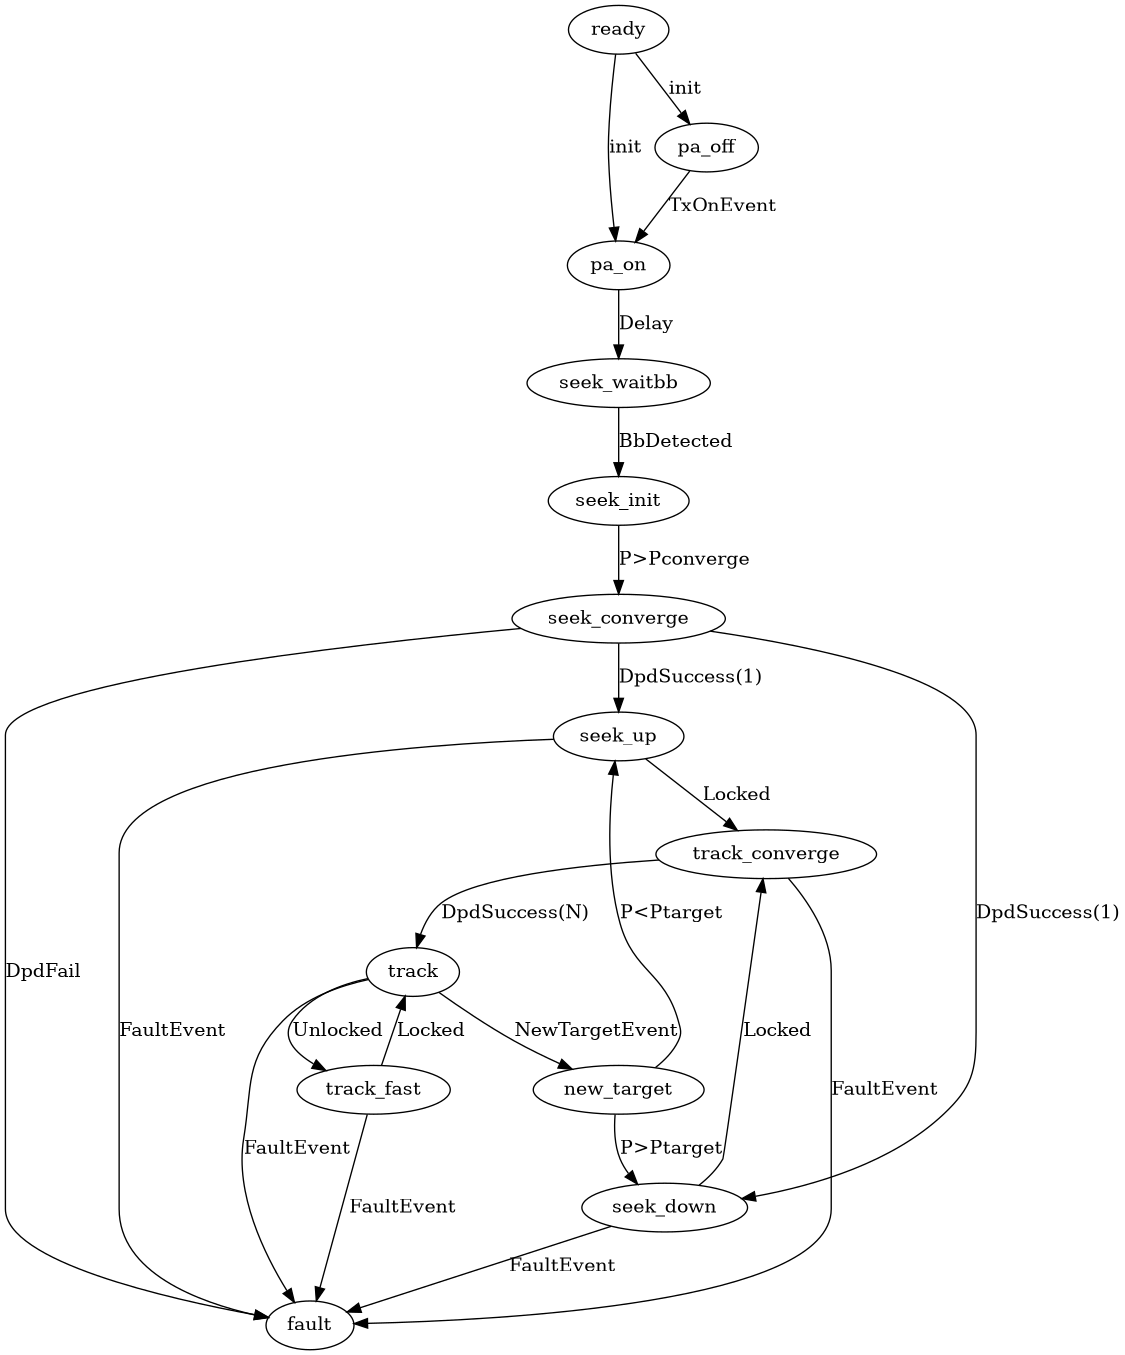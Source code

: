 digraph TxGainControlStateMachine {
	size="7.5,10"
	
	ready -> pa_off [ label = "init" ];
	ready -> pa_on [ label = "init" ];
	pa_off -> pa_on [ label = "TxOnEvent" ];
	pa_on -> seek_waitbb [ label = "Delay" ];
	seek_waitbb -> seek_init [ label = "BbDetected" ];
	seek_init -> seek_converge [ label = "P>Pconverge" ];
	seek_converge -> seek_up [ label = "DpdSuccess(1)" ];
	seek_converge -> seek_down [ label = "DpdSuccess(1)" ];
	seek_up -> track_converge [ label = "Locked" ];
	seek_down -> track_converge [ label = "Locked" ];
	track_converge -> track [ label = "DpdSuccess(N)" ];
	track -> track_fast [ label = "Unlocked" ];
	track_fast -> track [ label = "Locked" ];
	track -> new_target [ label = "NewTargetEvent" ];
	new_target -> seek_up [ label = "P<Ptarget" ];
	new_target -> seek_down [ label = "P>Ptarget" ];
	track -> fault [ label = "FaultEvent" ];
	track_fast -> fault [ label = "FaultEvent" ];
	track_converge -> fault [ label = "FaultEvent" ];
	seek_up -> fault [ label = "FaultEvent" ];
	seek_down -> fault [ label = "FaultEvent" ];
	seek_converge -> fault [ label = "DpdFail" ];

	//{ rank=same; ready, pa_off, pa_on, new_target, fault }
	//{ rank=same; seek_wait_bb, seek_init, seek_converge, seek_up, seek_down }
	//{ rank=same; track, track_converge, track_fast }
}
